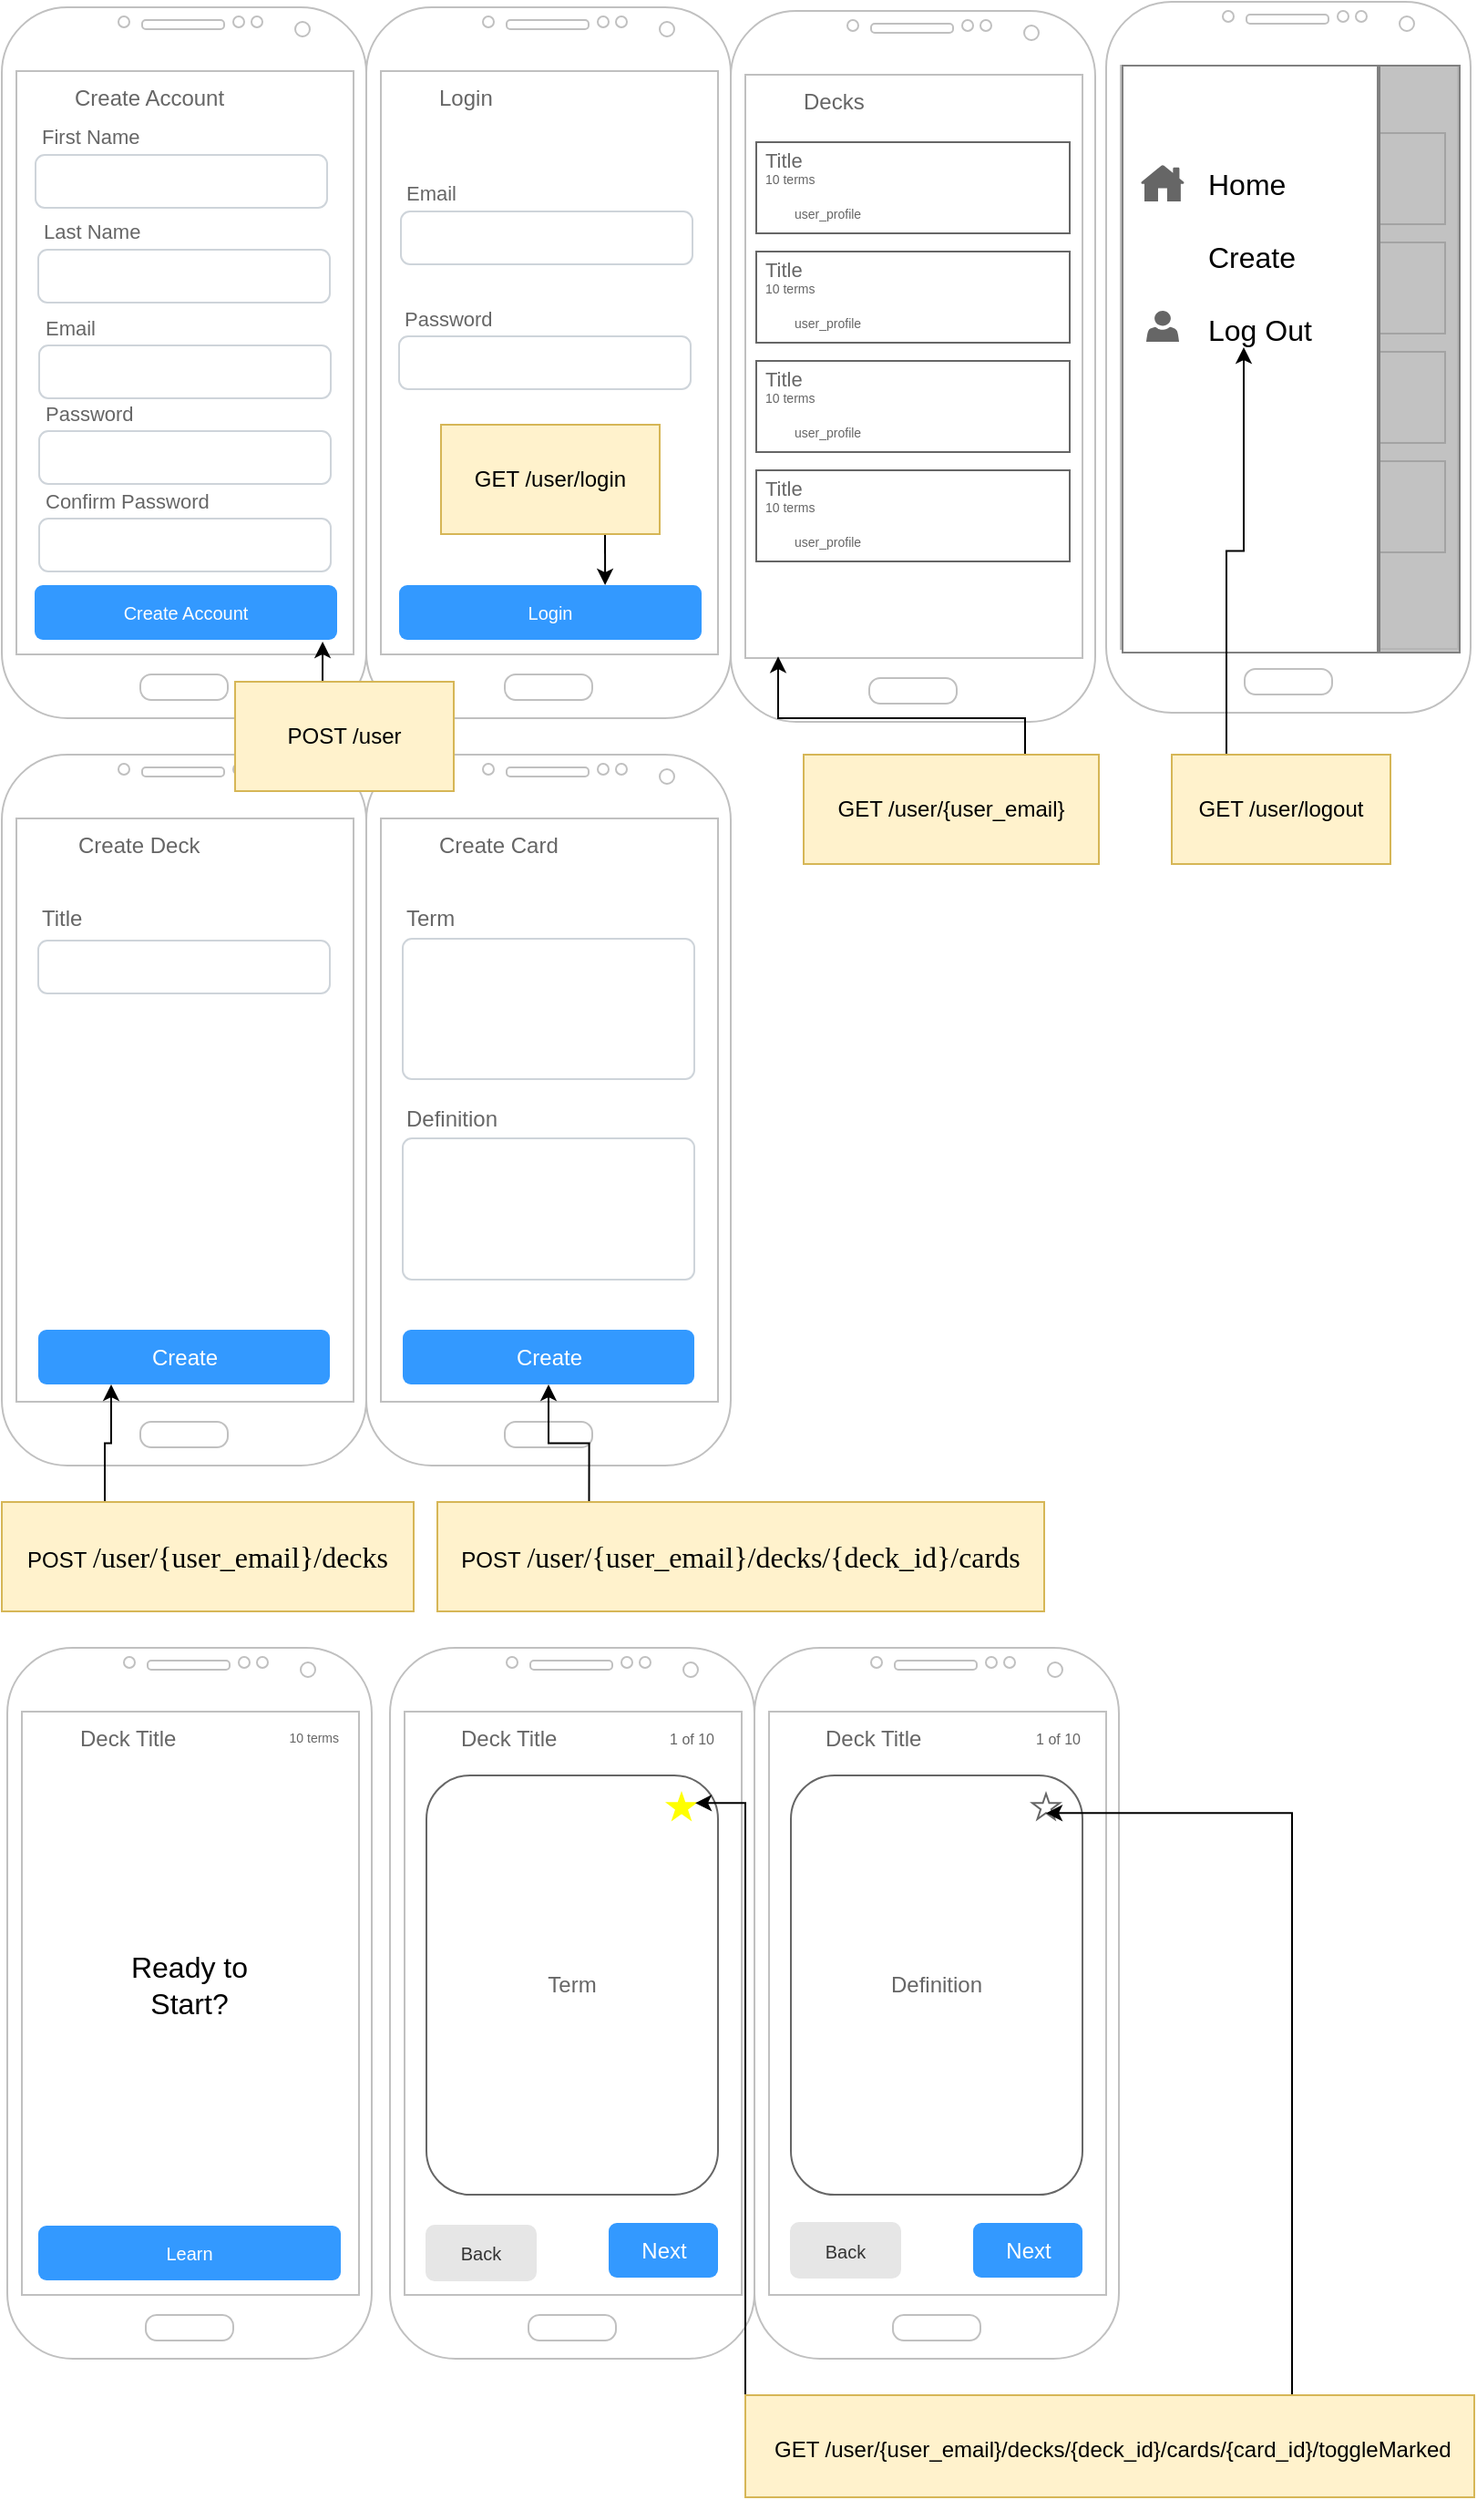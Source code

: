 <mxfile version="12.8.5" type="device"><diagram id="OuZwKVJ5w1KqIGI9nwfH" name="Page-1"><mxGraphModel dx="1572" dy="982" grid="1" gridSize="10" guides="1" tooltips="1" connect="1" arrows="1" fold="1" page="1" pageScale="1" pageWidth="850" pageHeight="1100" math="0" shadow="0"><root><mxCell id="0"/><mxCell id="1" parent="0"/><mxCell id="SP1t6GCTGv0GeeIMAKuO-4" value="" style="verticalLabelPosition=bottom;verticalAlign=top;html=1;shadow=0;dashed=0;strokeWidth=1;shape=mxgraph.android.phone2;strokeColor=#c0c0c0;" parent="1" vertex="1"><mxGeometry x="408" y="12" width="200" height="390" as="geometry"/></mxCell><mxCell id="SP1t6GCTGv0GeeIMAKuO-5" value="" style="verticalLabelPosition=bottom;verticalAlign=top;html=1;shadow=0;dashed=0;strokeWidth=1;shape=mxgraph.android.phone2;strokeColor=#c0c0c0;" parent="1" vertex="1"><mxGeometry x="11" y="910" width="200" height="390" as="geometry"/></mxCell><mxCell id="SP1t6GCTGv0GeeIMAKuO-6" value="" style="verticalLabelPosition=bottom;verticalAlign=top;html=1;shadow=0;dashed=0;strokeWidth=1;shape=mxgraph.android.phone2;strokeColor=#c0c0c0;" parent="1" vertex="1"><mxGeometry x="221" y="910" width="200" height="390" as="geometry"/></mxCell><mxCell id="SP1t6GCTGv0GeeIMAKuO-26" value="" style="rounded=0;whiteSpace=wrap;html=1;fillColor=#FFFFFF;fontSize=8;fontColor=#666666;align=left;strokeColor=#666666;" parent="1" vertex="1"><mxGeometry x="422" y="84" width="172" height="50" as="geometry"/></mxCell><mxCell id="SP1t6GCTGv0GeeIMAKuO-27" value="Title" style="text;html=1;strokeColor=none;fillColor=none;align=left;verticalAlign=middle;whiteSpace=wrap;rounded=0;fontSize=11;fontColor=#666666;" parent="1" vertex="1"><mxGeometry x="425" y="84" width="40" height="20" as="geometry"/></mxCell><mxCell id="SP1t6GCTGv0GeeIMAKuO-28" value="10 terms" style="text;html=1;strokeColor=none;fillColor=none;align=left;verticalAlign=middle;whiteSpace=wrap;rounded=0;fontSize=7;fontColor=#666666;" parent="1" vertex="1"><mxGeometry x="425" y="95" width="40" height="20" as="geometry"/></mxCell><mxCell id="SP1t6GCTGv0GeeIMAKuO-29" value="" style="shape=image;html=1;verticalAlign=top;verticalLabelPosition=bottom;labelBackgroundColor=#ffffff;imageAspect=0;aspect=fixed;image=https://cdn3.iconfinder.com/data/icons/google-material-design-icons/48/ic_account_circle_48px-128.png;strokeColor=#666666;fillColor=#FFFFFF;fontSize=7;fontColor=#666666;align=left;" parent="1" vertex="1"><mxGeometry x="427" y="118" width="12" height="12" as="geometry"/></mxCell><mxCell id="SP1t6GCTGv0GeeIMAKuO-30" value="user_profile" style="text;html=1;strokeColor=none;fillColor=none;align=left;verticalAlign=middle;whiteSpace=wrap;rounded=0;fontSize=7;fontColor=#666666;" parent="1" vertex="1"><mxGeometry x="441" y="114" width="40" height="20" as="geometry"/></mxCell><mxCell id="SP1t6GCTGv0GeeIMAKuO-31" value="" style="rounded=0;whiteSpace=wrap;html=1;fillColor=#FFFFFF;fontSize=8;fontColor=#666666;align=left;strokeColor=#666666;" parent="1" vertex="1"><mxGeometry x="422" y="144" width="172" height="50" as="geometry"/></mxCell><mxCell id="SP1t6GCTGv0GeeIMAKuO-32" value="Title" style="text;html=1;strokeColor=none;fillColor=none;align=left;verticalAlign=middle;whiteSpace=wrap;rounded=0;fontSize=11;fontColor=#666666;" parent="1" vertex="1"><mxGeometry x="425" y="144" width="40" height="20" as="geometry"/></mxCell><mxCell id="SP1t6GCTGv0GeeIMAKuO-33" value="10 terms" style="text;html=1;strokeColor=none;fillColor=none;align=left;verticalAlign=middle;whiteSpace=wrap;rounded=0;fontSize=7;fontColor=#666666;" parent="1" vertex="1"><mxGeometry x="425" y="155" width="40" height="20" as="geometry"/></mxCell><mxCell id="SP1t6GCTGv0GeeIMAKuO-34" value="" style="shape=image;html=1;verticalAlign=top;verticalLabelPosition=bottom;labelBackgroundColor=#ffffff;imageAspect=0;aspect=fixed;image=https://cdn3.iconfinder.com/data/icons/google-material-design-icons/48/ic_account_circle_48px-128.png;strokeColor=#666666;fillColor=#FFFFFF;fontSize=7;fontColor=#666666;align=left;" parent="1" vertex="1"><mxGeometry x="427" y="178" width="12" height="12" as="geometry"/></mxCell><mxCell id="SP1t6GCTGv0GeeIMAKuO-35" value="user_profile" style="text;html=1;strokeColor=none;fillColor=none;align=left;verticalAlign=middle;whiteSpace=wrap;rounded=0;fontSize=7;fontColor=#666666;" parent="1" vertex="1"><mxGeometry x="441" y="174" width="40" height="20" as="geometry"/></mxCell><mxCell id="SP1t6GCTGv0GeeIMAKuO-36" value="" style="rounded=0;whiteSpace=wrap;html=1;fillColor=#FFFFFF;fontSize=8;fontColor=#666666;align=left;strokeColor=#666666;" parent="1" vertex="1"><mxGeometry x="422" y="204" width="172" height="50" as="geometry"/></mxCell><mxCell id="SP1t6GCTGv0GeeIMAKuO-37" value="Title" style="text;html=1;strokeColor=none;fillColor=none;align=left;verticalAlign=middle;whiteSpace=wrap;rounded=0;fontSize=11;fontColor=#666666;" parent="1" vertex="1"><mxGeometry x="425" y="204" width="40" height="20" as="geometry"/></mxCell><mxCell id="SP1t6GCTGv0GeeIMAKuO-38" value="10 terms" style="text;html=1;strokeColor=none;fillColor=none;align=left;verticalAlign=middle;whiteSpace=wrap;rounded=0;fontSize=7;fontColor=#666666;" parent="1" vertex="1"><mxGeometry x="425" y="215" width="40" height="20" as="geometry"/></mxCell><mxCell id="SP1t6GCTGv0GeeIMAKuO-39" value="" style="shape=image;html=1;verticalAlign=top;verticalLabelPosition=bottom;labelBackgroundColor=#ffffff;imageAspect=0;aspect=fixed;image=https://cdn3.iconfinder.com/data/icons/google-material-design-icons/48/ic_account_circle_48px-128.png;strokeColor=#666666;fillColor=#FFFFFF;fontSize=7;fontColor=#666666;align=left;" parent="1" vertex="1"><mxGeometry x="427" y="238" width="12" height="12" as="geometry"/></mxCell><mxCell id="SP1t6GCTGv0GeeIMAKuO-40" value="user_profile" style="text;html=1;strokeColor=none;fillColor=none;align=left;verticalAlign=middle;whiteSpace=wrap;rounded=0;fontSize=7;fontColor=#666666;" parent="1" vertex="1"><mxGeometry x="441" y="234" width="40" height="20" as="geometry"/></mxCell><mxCell id="SP1t6GCTGv0GeeIMAKuO-41" value="" style="rounded=0;whiteSpace=wrap;html=1;fillColor=#FFFFFF;fontSize=8;fontColor=#666666;align=left;strokeColor=#666666;" parent="1" vertex="1"><mxGeometry x="422" y="264" width="172" height="50" as="geometry"/></mxCell><mxCell id="SP1t6GCTGv0GeeIMAKuO-42" value="Title" style="text;html=1;strokeColor=none;fillColor=none;align=left;verticalAlign=middle;whiteSpace=wrap;rounded=0;fontSize=11;fontColor=#666666;" parent="1" vertex="1"><mxGeometry x="425" y="264" width="40" height="20" as="geometry"/></mxCell><mxCell id="SP1t6GCTGv0GeeIMAKuO-43" value="10 terms" style="text;html=1;strokeColor=none;fillColor=none;align=left;verticalAlign=middle;whiteSpace=wrap;rounded=0;fontSize=7;fontColor=#666666;" parent="1" vertex="1"><mxGeometry x="425" y="275" width="40" height="20" as="geometry"/></mxCell><mxCell id="SP1t6GCTGv0GeeIMAKuO-44" value="" style="shape=image;html=1;verticalAlign=top;verticalLabelPosition=bottom;labelBackgroundColor=#ffffff;imageAspect=0;aspect=fixed;image=https://cdn3.iconfinder.com/data/icons/google-material-design-icons/48/ic_account_circle_48px-128.png;strokeColor=#666666;fillColor=#FFFFFF;fontSize=7;fontColor=#666666;align=left;" parent="1" vertex="1"><mxGeometry x="427" y="298" width="12" height="12" as="geometry"/></mxCell><mxCell id="SP1t6GCTGv0GeeIMAKuO-45" value="user_profile" style="text;html=1;strokeColor=none;fillColor=none;align=left;verticalAlign=middle;whiteSpace=wrap;rounded=0;fontSize=7;fontColor=#666666;" parent="1" vertex="1"><mxGeometry x="441" y="294" width="40" height="20" as="geometry"/></mxCell><mxCell id="SP1t6GCTGv0GeeIMAKuO-47" value="10 terms" style="text;html=1;strokeColor=none;fillColor=none;align=right;verticalAlign=middle;whiteSpace=wrap;rounded=0;fontSize=7;fontColor=#666666;" parent="1" vertex="1"><mxGeometry x="110.5" y="950" width="83.5" height="20" as="geometry"/></mxCell><mxCell id="SP1t6GCTGv0GeeIMAKuO-48" value="Learn" style="rounded=1;html=1;shadow=0;dashed=0;whiteSpace=wrap;fontSize=10;fillColor=#3399FF;align=center;strokeColor=none;fontColor=#ffffff;gradientColor=none;" parent="1" vertex="1"><mxGeometry x="28" y="1227" width="166" height="30" as="geometry"/></mxCell><mxCell id="SP1t6GCTGv0GeeIMAKuO-49" value="" style="rounded=1;whiteSpace=wrap;html=1;strokeColor=#666666;fillColor=#FFFFFF;fontSize=12;fontColor=#666666;align=center;" parent="1" vertex="1"><mxGeometry x="241" y="980" width="160" height="230" as="geometry"/></mxCell><mxCell id="SP1t6GCTGv0GeeIMAKuO-50" value="" style="verticalLabelPosition=bottom;verticalAlign=top;html=1;shape=mxgraph.basic.star;strokeColor=#FFFF00;fillColor=#FFFF00;fontSize=12;fontColor=#666666;align=center;" parent="1" vertex="1"><mxGeometry x="373.5" y="990" width="15" height="14" as="geometry"/></mxCell><mxCell id="SP1t6GCTGv0GeeIMAKuO-51" value="Term" style="text;html=1;strokeColor=none;fillColor=none;align=center;verticalAlign=middle;whiteSpace=wrap;rounded=0;fontSize=12;fontColor=#666666;" parent="1" vertex="1"><mxGeometry x="301" y="1085" width="40" height="20" as="geometry"/></mxCell><mxCell id="SP1t6GCTGv0GeeIMAKuO-59" value="" style="verticalLabelPosition=bottom;verticalAlign=top;html=1;shadow=0;dashed=0;strokeWidth=1;shape=mxgraph.android.phone2;strokeColor=#c0c0c0;" parent="1" vertex="1"><mxGeometry x="421" y="910" width="200" height="390" as="geometry"/></mxCell><mxCell id="SP1t6GCTGv0GeeIMAKuO-64" value="" style="rounded=1;whiteSpace=wrap;html=1;strokeColor=#666666;fillColor=#FFFFFF;fontSize=12;fontColor=#666666;align=center;" parent="1" vertex="1"><mxGeometry x="441" y="980" width="160" height="230" as="geometry"/></mxCell><mxCell id="SP1t6GCTGv0GeeIMAKuO-65" value="" style="verticalLabelPosition=bottom;verticalAlign=top;html=1;shape=mxgraph.basic.star;strokeColor=#666666;fillColor=#FFFFFF;fontSize=12;fontColor=#666666;align=center;" parent="1" vertex="1"><mxGeometry x="573.5" y="990" width="15" height="14" as="geometry"/></mxCell><mxCell id="SP1t6GCTGv0GeeIMAKuO-66" value="Definition" style="text;html=1;strokeColor=none;fillColor=none;align=center;verticalAlign=middle;whiteSpace=wrap;rounded=0;fontSize=12;fontColor=#666666;" parent="1" vertex="1"><mxGeometry x="501" y="1085" width="40" height="20" as="geometry"/></mxCell><mxCell id="BT5FRDR0MFuyT3smgkNW-2" value="Back" style="rounded=1;html=1;shadow=0;dashed=0;whiteSpace=wrap;fontSize=10;fillColor=#E6E6E6;align=center;strokeColor=#E6E6E6;fontColor=#333333;" parent="1" vertex="1"><mxGeometry x="241" y="1227" width="60" height="30" as="geometry"/></mxCell><mxCell id="BT5FRDR0MFuyT3smgkNW-3" value="Next" style="rounded=1;fillColor=#3399FF;align=center;strokeColor=none;html=1;fontColor=#ffffff;fontSize=12" parent="1" vertex="1"><mxGeometry x="341" y="1225.5" width="60" height="30" as="geometry"/></mxCell><mxCell id="BT5FRDR0MFuyT3smgkNW-6" value="Next" style="rounded=1;fillColor=#3399FF;align=center;strokeColor=none;html=1;fontColor=#ffffff;fontSize=12" parent="1" vertex="1"><mxGeometry x="541" y="1225.5" width="60" height="30" as="geometry"/></mxCell><mxCell id="BT5FRDR0MFuyT3smgkNW-7" value="Back" style="rounded=1;html=1;shadow=0;dashed=0;whiteSpace=wrap;fontSize=10;fillColor=#E6E6E6;align=center;strokeColor=#E6E6E6;fontColor=#333333;" parent="1" vertex="1"><mxGeometry x="441" y="1225.5" width="60" height="30" as="geometry"/></mxCell><mxCell id="BT5FRDR0MFuyT3smgkNW-100" value="1 of 10" style="text;html=1;strokeColor=none;fillColor=none;align=right;verticalAlign=middle;whiteSpace=wrap;rounded=0;fontSize=8;fontColor=#666666;" parent="1" vertex="1"><mxGeometry x="338" y="950" width="63" height="20" as="geometry"/></mxCell><mxCell id="BT5FRDR0MFuyT3smgkNW-102" value="1 of 10" style="text;html=1;strokeColor=none;fillColor=none;align=right;verticalAlign=middle;whiteSpace=wrap;rounded=0;fontSize=8;fontColor=#666666;" parent="1" vertex="1"><mxGeometry x="539" y="950" width="63" height="20" as="geometry"/></mxCell><mxCell id="BT5FRDR0MFuyT3smgkNW-110" value="" style="verticalLabelPosition=bottom;verticalAlign=top;html=1;shadow=0;dashed=0;strokeWidth=1;shape=mxgraph.android.phone2;strokeColor=#c0c0c0;" parent="1" vertex="1"><mxGeometry x="8" y="420" width="200" height="390" as="geometry"/></mxCell><mxCell id="BT5FRDR0MFuyT3smgkNW-126" value="Create" style="rounded=1;fillColor=#3399FF;align=center;strokeColor=none;html=1;fontColor=#ffffff;fontSize=12" parent="1" vertex="1"><mxGeometry x="28" y="735.5" width="160" height="30" as="geometry"/></mxCell><mxCell id="BT5FRDR0MFuyT3smgkNW-128" value="" style="verticalLabelPosition=bottom;verticalAlign=top;html=1;shadow=0;dashed=0;strokeWidth=1;shape=mxgraph.android.phone2;strokeColor=#c0c0c0;" parent="1" vertex="1"><mxGeometry x="208" y="420" width="200" height="390" as="geometry"/></mxCell><mxCell id="BT5FRDR0MFuyT3smgkNW-133" value="" style="html=1;shadow=0;dashed=0;shape=mxgraph.bootstrap.rrect;rSize=5;strokeColor=#CED4DA;html=1;whiteSpace=wrap;fillColor=#FFFFFF;fontColor=#7D868C;align=left;spacing=15;fontSize=14;" parent="1" vertex="1"><mxGeometry x="228" y="521" width="160" height="77" as="geometry"/></mxCell><mxCell id="BT5FRDR0MFuyT3smgkNW-135" value="Create" style="rounded=1;fillColor=#3399FF;align=center;strokeColor=none;html=1;fontColor=#ffffff;fontSize=12" parent="1" vertex="1"><mxGeometry x="228" y="735.5" width="160" height="30" as="geometry"/></mxCell><mxCell id="BT5FRDR0MFuyT3smgkNW-136" value="Term" style="text;html=1;strokeColor=none;fillColor=none;align=left;verticalAlign=middle;whiteSpace=wrap;rounded=0;fontSize=12;fontColor=#666666;" parent="1" vertex="1"><mxGeometry x="228" y="500" width="112" height="20" as="geometry"/></mxCell><mxCell id="BT5FRDR0MFuyT3smgkNW-138" value="" style="html=1;shadow=0;dashed=0;shape=mxgraph.bootstrap.rrect;rSize=5;strokeColor=#CED4DA;html=1;whiteSpace=wrap;fillColor=#FFFFFF;fontColor=#7D868C;align=left;spacing=15;fontSize=14;" parent="1" vertex="1"><mxGeometry x="228" y="630.5" width="160" height="77.5" as="geometry"/></mxCell><mxCell id="BT5FRDR0MFuyT3smgkNW-139" value="Definition" style="text;html=1;strokeColor=none;fillColor=none;align=left;verticalAlign=middle;whiteSpace=wrap;rounded=0;fontSize=12;fontColor=#666666;" parent="1" vertex="1"><mxGeometry x="228" y="610" width="112" height="20" as="geometry"/></mxCell><mxCell id="BT5FRDR0MFuyT3smgkNW-183" value="Decks" style="text;html=1;strokeColor=none;fillColor=none;align=left;verticalAlign=middle;whiteSpace=wrap;rounded=0;fontSize=12;fontColor=#666666;" parent="1" vertex="1"><mxGeometry x="446" y="52" width="83" height="20" as="geometry"/></mxCell><mxCell id="BT5FRDR0MFuyT3smgkNW-184" value="Ready to Start?" style="text;html=1;strokeColor=none;fillColor=none;align=center;verticalAlign=middle;whiteSpace=wrap;rounded=0;fontSize=16;" parent="1" vertex="1"><mxGeometry x="61" y="1060" width="100" height="70" as="geometry"/></mxCell><mxCell id="BT5FRDR0MFuyT3smgkNW-186" value="" style="shape=image;html=1;verticalAlign=top;verticalLabelPosition=bottom;labelBackgroundColor=#ffffff;imageAspect=0;aspect=fixed;image=https://cdn4.iconfinder.com/data/icons/wirecons-free-vector-icons/32/menu-alt-128.png;strokeColor=#808080;fillColor=none;gradientColor=none;fontSize=16;align=right;" parent="1" vertex="1"><mxGeometry x="422" y="52" width="20" height="20" as="geometry"/></mxCell><mxCell id="BT5FRDR0MFuyT3smgkNW-187" value="Deck Title" style="text;html=1;strokeColor=none;fillColor=none;align=left;verticalAlign=middle;whiteSpace=wrap;rounded=0;fontSize=12;fontColor=#666666;" parent="1" vertex="1"><mxGeometry x="49" y="950" width="83" height="20" as="geometry"/></mxCell><mxCell id="BT5FRDR0MFuyT3smgkNW-188" value="" style="shape=image;html=1;verticalAlign=top;verticalLabelPosition=bottom;labelBackgroundColor=#ffffff;imageAspect=0;aspect=fixed;image=https://cdn4.iconfinder.com/data/icons/wirecons-free-vector-icons/32/menu-alt-128.png;strokeColor=#808080;fillColor=none;gradientColor=none;fontSize=16;align=right;" parent="1" vertex="1"><mxGeometry x="25" y="950" width="20" height="20" as="geometry"/></mxCell><mxCell id="BT5FRDR0MFuyT3smgkNW-189" value="Deck Title" style="text;html=1;strokeColor=none;fillColor=none;align=left;verticalAlign=middle;whiteSpace=wrap;rounded=0;fontSize=12;fontColor=#666666;" parent="1" vertex="1"><mxGeometry x="258" y="950" width="83" height="20" as="geometry"/></mxCell><mxCell id="BT5FRDR0MFuyT3smgkNW-190" value="" style="shape=image;html=1;verticalAlign=top;verticalLabelPosition=bottom;labelBackgroundColor=#ffffff;imageAspect=0;aspect=fixed;image=https://cdn4.iconfinder.com/data/icons/wirecons-free-vector-icons/32/menu-alt-128.png;strokeColor=#808080;fillColor=none;gradientColor=none;fontSize=16;align=right;" parent="1" vertex="1"><mxGeometry x="234" y="950" width="20" height="20" as="geometry"/></mxCell><mxCell id="BT5FRDR0MFuyT3smgkNW-191" value="Deck Title" style="text;html=1;strokeColor=none;fillColor=none;align=left;verticalAlign=middle;whiteSpace=wrap;rounded=0;fontSize=12;fontColor=#666666;" parent="1" vertex="1"><mxGeometry x="458" y="950" width="83" height="20" as="geometry"/></mxCell><mxCell id="BT5FRDR0MFuyT3smgkNW-192" value="" style="shape=image;html=1;verticalAlign=top;verticalLabelPosition=bottom;labelBackgroundColor=#ffffff;imageAspect=0;aspect=fixed;image=https://cdn4.iconfinder.com/data/icons/wirecons-free-vector-icons/32/menu-alt-128.png;strokeColor=#808080;fillColor=none;gradientColor=none;fontSize=16;align=right;" parent="1" vertex="1"><mxGeometry x="434" y="950" width="20" height="20" as="geometry"/></mxCell><mxCell id="BT5FRDR0MFuyT3smgkNW-193" value="Create Deck" style="text;html=1;strokeColor=none;fillColor=none;align=left;verticalAlign=middle;whiteSpace=wrap;rounded=0;fontSize=12;fontColor=#666666;" parent="1" vertex="1"><mxGeometry x="48" y="460" width="83" height="20" as="geometry"/></mxCell><mxCell id="BT5FRDR0MFuyT3smgkNW-194" value="" style="shape=image;html=1;verticalAlign=top;verticalLabelPosition=bottom;labelBackgroundColor=#ffffff;imageAspect=0;aspect=fixed;image=https://cdn4.iconfinder.com/data/icons/wirecons-free-vector-icons/32/menu-alt-128.png;strokeColor=#808080;fillColor=none;gradientColor=none;fontSize=16;align=right;" parent="1" vertex="1"><mxGeometry x="24" y="460" width="20" height="20" as="geometry"/></mxCell><mxCell id="BT5FRDR0MFuyT3smgkNW-195" value="Create Card" style="text;html=1;strokeColor=none;fillColor=none;align=left;verticalAlign=middle;whiteSpace=wrap;rounded=0;fontSize=12;fontColor=#666666;" parent="1" vertex="1"><mxGeometry x="245.5" y="460" width="83" height="20" as="geometry"/></mxCell><mxCell id="BT5FRDR0MFuyT3smgkNW-196" value="" style="shape=image;html=1;verticalAlign=top;verticalLabelPosition=bottom;labelBackgroundColor=#ffffff;imageAspect=0;aspect=fixed;image=https://cdn4.iconfinder.com/data/icons/wirecons-free-vector-icons/32/menu-alt-128.png;strokeColor=#808080;fillColor=none;gradientColor=none;fontSize=16;align=right;" parent="1" vertex="1"><mxGeometry x="221.5" y="460" width="20" height="20" as="geometry"/></mxCell><mxCell id="BT5FRDR0MFuyT3smgkNW-197" value="" style="verticalLabelPosition=bottom;verticalAlign=top;html=1;shadow=0;dashed=0;strokeWidth=1;shape=mxgraph.android.phone2;strokeColor=#c0c0c0;" parent="1" vertex="1"><mxGeometry x="614" y="7" width="200" height="390" as="geometry"/></mxCell><mxCell id="BT5FRDR0MFuyT3smgkNW-198" value="" style="rounded=0;whiteSpace=wrap;html=1;fillColor=#FFFFFF;fontSize=8;fontColor=#666666;align=left;strokeColor=#666666;" parent="1" vertex="1"><mxGeometry x="628" y="79" width="172" height="50" as="geometry"/></mxCell><mxCell id="BT5FRDR0MFuyT3smgkNW-199" value="Title" style="text;html=1;strokeColor=none;fillColor=none;align=left;verticalAlign=middle;whiteSpace=wrap;rounded=0;fontSize=11;fontColor=#666666;" parent="1" vertex="1"><mxGeometry x="636" y="79" width="40" height="20" as="geometry"/></mxCell><mxCell id="BT5FRDR0MFuyT3smgkNW-200" value="10 terms" style="text;html=1;strokeColor=none;fillColor=none;align=left;verticalAlign=middle;whiteSpace=wrap;rounded=0;fontSize=7;fontColor=#666666;" parent="1" vertex="1"><mxGeometry x="636" y="90" width="40" height="20" as="geometry"/></mxCell><mxCell id="BT5FRDR0MFuyT3smgkNW-201" value="" style="shape=image;html=1;verticalAlign=top;verticalLabelPosition=bottom;labelBackgroundColor=#ffffff;imageAspect=0;aspect=fixed;image=https://cdn3.iconfinder.com/data/icons/google-material-design-icons/48/ic_account_circle_48px-128.png;strokeColor=#666666;fillColor=#FFFFFF;fontSize=7;fontColor=#666666;align=left;" parent="1" vertex="1"><mxGeometry x="638" y="113" width="12" height="12" as="geometry"/></mxCell><mxCell id="BT5FRDR0MFuyT3smgkNW-202" value="user_profile" style="text;html=1;strokeColor=none;fillColor=none;align=left;verticalAlign=middle;whiteSpace=wrap;rounded=0;fontSize=7;fontColor=#666666;" parent="1" vertex="1"><mxGeometry x="652" y="109" width="40" height="20" as="geometry"/></mxCell><mxCell id="BT5FRDR0MFuyT3smgkNW-203" value="" style="rounded=0;whiteSpace=wrap;html=1;fillColor=#FFFFFF;fontSize=8;fontColor=#666666;align=left;strokeColor=#666666;" parent="1" vertex="1"><mxGeometry x="628" y="139" width="172" height="50" as="geometry"/></mxCell><mxCell id="BT5FRDR0MFuyT3smgkNW-204" value="Title" style="text;html=1;strokeColor=none;fillColor=none;align=left;verticalAlign=middle;whiteSpace=wrap;rounded=0;fontSize=11;fontColor=#666666;" parent="1" vertex="1"><mxGeometry x="636" y="139" width="40" height="20" as="geometry"/></mxCell><mxCell id="BT5FRDR0MFuyT3smgkNW-205" value="10 terms" style="text;html=1;strokeColor=none;fillColor=none;align=left;verticalAlign=middle;whiteSpace=wrap;rounded=0;fontSize=7;fontColor=#666666;" parent="1" vertex="1"><mxGeometry x="636" y="150" width="40" height="20" as="geometry"/></mxCell><mxCell id="BT5FRDR0MFuyT3smgkNW-206" value="" style="shape=image;html=1;verticalAlign=top;verticalLabelPosition=bottom;labelBackgroundColor=#ffffff;imageAspect=0;aspect=fixed;image=https://cdn3.iconfinder.com/data/icons/google-material-design-icons/48/ic_account_circle_48px-128.png;strokeColor=#666666;fillColor=#FFFFFF;fontSize=7;fontColor=#666666;align=left;" parent="1" vertex="1"><mxGeometry x="638" y="173" width="12" height="12" as="geometry"/></mxCell><mxCell id="BT5FRDR0MFuyT3smgkNW-207" value="user_profile" style="text;html=1;strokeColor=none;fillColor=none;align=left;verticalAlign=middle;whiteSpace=wrap;rounded=0;fontSize=7;fontColor=#666666;" parent="1" vertex="1"><mxGeometry x="652" y="169" width="40" height="20" as="geometry"/></mxCell><mxCell id="BT5FRDR0MFuyT3smgkNW-208" value="" style="rounded=0;whiteSpace=wrap;html=1;fillColor=#FFFFFF;fontSize=8;fontColor=#666666;align=left;strokeColor=#666666;" parent="1" vertex="1"><mxGeometry x="628" y="199" width="172" height="50" as="geometry"/></mxCell><mxCell id="BT5FRDR0MFuyT3smgkNW-209" value="Title" style="text;html=1;strokeColor=none;fillColor=none;align=left;verticalAlign=middle;whiteSpace=wrap;rounded=0;fontSize=11;fontColor=#666666;" parent="1" vertex="1"><mxGeometry x="631" y="199" width="40" height="20" as="geometry"/></mxCell><mxCell id="BT5FRDR0MFuyT3smgkNW-210" value="10 terms" style="text;html=1;strokeColor=none;fillColor=none;align=left;verticalAlign=middle;whiteSpace=wrap;rounded=0;fontSize=7;fontColor=#666666;" parent="1" vertex="1"><mxGeometry x="631" y="210" width="40" height="20" as="geometry"/></mxCell><mxCell id="BT5FRDR0MFuyT3smgkNW-211" value="" style="shape=image;html=1;verticalAlign=top;verticalLabelPosition=bottom;labelBackgroundColor=#ffffff;imageAspect=0;aspect=fixed;image=https://cdn3.iconfinder.com/data/icons/google-material-design-icons/48/ic_account_circle_48px-128.png;strokeColor=#666666;fillColor=#FFFFFF;fontSize=7;fontColor=#666666;align=left;" parent="1" vertex="1"><mxGeometry x="633" y="233" width="12" height="12" as="geometry"/></mxCell><mxCell id="BT5FRDR0MFuyT3smgkNW-212" value="user_profile" style="text;html=1;strokeColor=none;fillColor=none;align=left;verticalAlign=middle;whiteSpace=wrap;rounded=0;fontSize=7;fontColor=#666666;" parent="1" vertex="1"><mxGeometry x="647" y="229" width="40" height="20" as="geometry"/></mxCell><mxCell id="BT5FRDR0MFuyT3smgkNW-213" value="" style="rounded=0;whiteSpace=wrap;html=1;fillColor=#FFFFFF;fontSize=8;fontColor=#666666;align=left;strokeColor=#666666;" parent="1" vertex="1"><mxGeometry x="628" y="259" width="172" height="50" as="geometry"/></mxCell><mxCell id="BT5FRDR0MFuyT3smgkNW-214" value="Title" style="text;html=1;strokeColor=none;fillColor=none;align=left;verticalAlign=middle;whiteSpace=wrap;rounded=0;fontSize=11;fontColor=#666666;" parent="1" vertex="1"><mxGeometry x="631" y="259" width="40" height="20" as="geometry"/></mxCell><mxCell id="BT5FRDR0MFuyT3smgkNW-215" value="10 terms" style="text;html=1;strokeColor=none;fillColor=none;align=left;verticalAlign=middle;whiteSpace=wrap;rounded=0;fontSize=7;fontColor=#666666;" parent="1" vertex="1"><mxGeometry x="631" y="270" width="40" height="20" as="geometry"/></mxCell><mxCell id="BT5FRDR0MFuyT3smgkNW-216" value="" style="shape=image;html=1;verticalAlign=top;verticalLabelPosition=bottom;labelBackgroundColor=#ffffff;imageAspect=0;aspect=fixed;image=https://cdn3.iconfinder.com/data/icons/google-material-design-icons/48/ic_account_circle_48px-128.png;strokeColor=#666666;fillColor=#FFFFFF;fontSize=7;fontColor=#666666;align=left;" parent="1" vertex="1"><mxGeometry x="633" y="293" width="12" height="12" as="geometry"/></mxCell><mxCell id="BT5FRDR0MFuyT3smgkNW-217" value="user_profile" style="text;html=1;strokeColor=none;fillColor=none;align=left;verticalAlign=middle;whiteSpace=wrap;rounded=0;fontSize=7;fontColor=#666666;" parent="1" vertex="1"><mxGeometry x="647" y="289" width="40" height="20" as="geometry"/></mxCell><mxCell id="BT5FRDR0MFuyT3smgkNW-218" value="Deck Title" style="text;html=1;strokeColor=none;fillColor=none;align=left;verticalAlign=middle;whiteSpace=wrap;rounded=0;fontSize=12;fontColor=#666666;" parent="1" vertex="1"><mxGeometry x="652" y="47" width="83" height="20" as="geometry"/></mxCell><mxCell id="BT5FRDR0MFuyT3smgkNW-219" value="" style="shape=image;html=1;verticalAlign=top;verticalLabelPosition=bottom;labelBackgroundColor=#ffffff;imageAspect=0;aspect=fixed;image=https://cdn4.iconfinder.com/data/icons/wirecons-free-vector-icons/32/menu-alt-128.png;strokeColor=#808080;fillColor=none;gradientColor=none;fontSize=16;align=right;" parent="1" vertex="1"><mxGeometry x="628" y="47" width="20" height="20" as="geometry"/></mxCell><mxCell id="BT5FRDR0MFuyT3smgkNW-220" value="" style="rounded=0;whiteSpace=wrap;html=1;strokeColor=#808080;fillColor=#ffffff;gradientColor=none;fontSize=16;align=right;" parent="1" vertex="1"><mxGeometry x="623" y="42" width="140" height="322" as="geometry"/></mxCell><mxCell id="BT5FRDR0MFuyT3smgkNW-221" value="" style="pointerEvents=1;shadow=0;dashed=0;html=1;strokeColor=none;labelPosition=center;verticalLabelPosition=bottom;verticalAlign=top;outlineConnect=0;align=center;shape=mxgraph.office.concepts.home;fillColor=#666666;fontColor=#808080;" parent="1" vertex="1"><mxGeometry x="633" y="96.5" width="24" height="20" as="geometry"/></mxCell><mxCell id="BT5FRDR0MFuyT3smgkNW-222" value="Home" style="text;html=1;strokeColor=none;fillColor=none;align=left;verticalAlign=middle;whiteSpace=wrap;rounded=0;fontSize=16;" parent="1" vertex="1"><mxGeometry x="668" y="96.5" width="86" height="20" as="geometry"/></mxCell><mxCell id="BT5FRDR0MFuyT3smgkNW-223" value="Create" style="text;html=1;strokeColor=none;fillColor=none;align=left;verticalAlign=middle;whiteSpace=wrap;rounded=0;fontSize=16;" parent="1" vertex="1"><mxGeometry x="668" y="136.5" width="86" height="20" as="geometry"/></mxCell><mxCell id="BT5FRDR0MFuyT3smgkNW-224" value="Log Out" style="text;html=1;strokeColor=none;fillColor=none;align=left;verticalAlign=middle;whiteSpace=wrap;rounded=0;fontSize=16;" parent="1" vertex="1"><mxGeometry x="668" y="176.5" width="86" height="20" as="geometry"/></mxCell><mxCell id="BT5FRDR0MFuyT3smgkNW-225" value="" style="shape=image;html=1;verticalAlign=top;verticalLabelPosition=bottom;labelBackgroundColor=#ffffff;imageAspect=0;aspect=fixed;image=https://cdn2.iconfinder.com/data/icons/flat-ui-icons-24-px/24/new-24-128.png;fontColor=#666666;imageBackground=none;imageBorder=none;fillOpacity=100;" parent="1" vertex="1"><mxGeometry x="634" y="136.5" width="22" height="22" as="geometry"/></mxCell><mxCell id="BT5FRDR0MFuyT3smgkNW-226" value="" style="pointerEvents=1;shadow=0;dashed=0;html=1;strokeColor=none;labelPosition=center;verticalLabelPosition=bottom;verticalAlign=top;align=center;fillColor=#666666;shape=mxgraph.mscae.intune.account_portal;fontColor=#808080;" parent="1" vertex="1"><mxGeometry x="636" y="176.5" width="18" height="17" as="geometry"/></mxCell><mxCell id="BT5FRDR0MFuyT3smgkNW-227" value="" style="shape=image;html=1;verticalAlign=top;verticalLabelPosition=bottom;labelBackgroundColor=#ffffff;imageAspect=0;aspect=fixed;image=https://cdn3.iconfinder.com/data/icons/virtual-notebook/16/button_close-128.png;strokeColor=#808080;fillColor=#ffffff;gradientColor=none;fontSize=16;align=right;" parent="1" vertex="1"><mxGeometry x="735" y="46" width="22" height="22" as="geometry"/></mxCell><mxCell id="BT5FRDR0MFuyT3smgkNW-228" value="" style="rounded=0;whiteSpace=wrap;html=1;strokeColor=#808080;fillColor=#B3B3B3;gradientColor=none;fontSize=16;align=right;fillOpacity=80;" parent="1" vertex="1"><mxGeometry x="764" y="42" width="44" height="322" as="geometry"/></mxCell><mxCell id="UdbWeMWbHOjH1SSVC_BW-24" value="" style="verticalLabelPosition=bottom;verticalAlign=top;html=1;shadow=0;dashed=0;strokeWidth=1;shape=mxgraph.android.phone2;strokeColor=#c0c0c0;" parent="1" vertex="1"><mxGeometry x="208" y="10" width="200" height="390" as="geometry"/></mxCell><mxCell id="UdbWeMWbHOjH1SSVC_BW-26" value="Email" style="text;html=1;strokeColor=none;fillColor=none;align=left;verticalAlign=middle;whiteSpace=wrap;rounded=0;fontSize=11;fontColor=#666666;" parent="1" vertex="1"><mxGeometry x="228" y="102" width="40" height="20" as="geometry"/></mxCell><mxCell id="UdbWeMWbHOjH1SSVC_BW-45" value="Login" style="text;html=1;strokeColor=none;fillColor=none;align=left;verticalAlign=middle;whiteSpace=wrap;rounded=0;fontSize=12;fontColor=#666666;" parent="1" vertex="1"><mxGeometry x="246" y="50" width="83" height="20" as="geometry"/></mxCell><mxCell id="UdbWeMWbHOjH1SSVC_BW-46" value="" style="shape=image;html=1;verticalAlign=top;verticalLabelPosition=bottom;labelBackgroundColor=#ffffff;imageAspect=0;aspect=fixed;image=https://cdn4.iconfinder.com/data/icons/wirecons-free-vector-icons/32/menu-alt-128.png;strokeColor=#808080;fillColor=none;gradientColor=none;fontSize=16;align=right;" parent="1" vertex="1"><mxGeometry x="222" y="50" width="20" height="20" as="geometry"/></mxCell><mxCell id="UdbWeMWbHOjH1SSVC_BW-47" value="" style="html=1;shadow=0;dashed=0;shape=mxgraph.bootstrap.rrect;rSize=5;strokeColor=#CED4DA;html=1;whiteSpace=wrap;fillColor=#FFFFFF;fontColor=#7D868C;align=left;spacing=15;fontSize=14;" parent="1" vertex="1"><mxGeometry x="227" y="122" width="160" height="29" as="geometry"/></mxCell><mxCell id="UdbWeMWbHOjH1SSVC_BW-48" value="Password" style="text;html=1;strokeColor=none;fillColor=none;align=left;verticalAlign=middle;whiteSpace=wrap;rounded=0;fontSize=11;fontColor=#666666;" parent="1" vertex="1"><mxGeometry x="227" y="170.5" width="40" height="20" as="geometry"/></mxCell><mxCell id="UdbWeMWbHOjH1SSVC_BW-49" value="" style="html=1;shadow=0;dashed=0;shape=mxgraph.bootstrap.rrect;rSize=5;strokeColor=#CED4DA;html=1;whiteSpace=wrap;fillColor=#FFFFFF;fontColor=#7D868C;align=left;spacing=15;fontSize=14;" parent="1" vertex="1"><mxGeometry x="226" y="190.5" width="160" height="29" as="geometry"/></mxCell><mxCell id="UdbWeMWbHOjH1SSVC_BW-50" value="Login" style="rounded=1;html=1;shadow=0;dashed=0;whiteSpace=wrap;fontSize=10;fillColor=#3399FF;align=center;strokeColor=none;fontColor=#ffffff;gradientColor=none;" parent="1" vertex="1"><mxGeometry x="226" y="327" width="166" height="30" as="geometry"/></mxCell><mxCell id="UdbWeMWbHOjH1SSVC_BW-52" value="" style="verticalLabelPosition=bottom;verticalAlign=top;html=1;shadow=0;dashed=0;strokeWidth=1;shape=mxgraph.android.phone2;strokeColor=#c0c0c0;" parent="1" vertex="1"><mxGeometry x="8" y="10" width="200" height="390" as="geometry"/></mxCell><mxCell id="UdbWeMWbHOjH1SSVC_BW-53" value="Email" style="text;html=1;strokeColor=none;fillColor=none;align=left;verticalAlign=middle;whiteSpace=wrap;rounded=0;fontSize=11;fontColor=#666666;" parent="1" vertex="1"><mxGeometry x="29.5" y="175.5" width="40" height="20" as="geometry"/></mxCell><mxCell id="UdbWeMWbHOjH1SSVC_BW-54" value="Create Account" style="text;html=1;strokeColor=none;fillColor=none;align=left;verticalAlign=middle;whiteSpace=wrap;rounded=0;fontSize=12;fontColor=#666666;" parent="1" vertex="1"><mxGeometry x="46" y="50" width="114" height="20" as="geometry"/></mxCell><mxCell id="UdbWeMWbHOjH1SSVC_BW-55" value="" style="shape=image;html=1;verticalAlign=top;verticalLabelPosition=bottom;labelBackgroundColor=#ffffff;imageAspect=0;aspect=fixed;image=https://cdn4.iconfinder.com/data/icons/wirecons-free-vector-icons/32/menu-alt-128.png;strokeColor=#808080;fillColor=none;gradientColor=none;fontSize=16;align=right;" parent="1" vertex="1"><mxGeometry x="22" y="50" width="20" height="20" as="geometry"/></mxCell><mxCell id="UdbWeMWbHOjH1SSVC_BW-56" value="" style="html=1;shadow=0;dashed=0;shape=mxgraph.bootstrap.rrect;rSize=5;strokeColor=#CED4DA;html=1;whiteSpace=wrap;fillColor=#FFFFFF;fontColor=#7D868C;align=left;spacing=15;fontSize=14;" parent="1" vertex="1"><mxGeometry x="28.5" y="195.5" width="160" height="29" as="geometry"/></mxCell><mxCell id="UdbWeMWbHOjH1SSVC_BW-57" value="Password" style="text;html=1;strokeColor=none;fillColor=none;align=left;verticalAlign=middle;whiteSpace=wrap;rounded=0;fontSize=11;fontColor=#666666;" parent="1" vertex="1"><mxGeometry x="29.5" y="222.5" width="40" height="20" as="geometry"/></mxCell><mxCell id="UdbWeMWbHOjH1SSVC_BW-58" value="" style="html=1;shadow=0;dashed=0;shape=mxgraph.bootstrap.rrect;rSize=5;strokeColor=#CED4DA;html=1;whiteSpace=wrap;fillColor=#FFFFFF;fontColor=#7D868C;align=left;spacing=15;fontSize=14;" parent="1" vertex="1"><mxGeometry x="28.5" y="242.5" width="160" height="29" as="geometry"/></mxCell><mxCell id="UdbWeMWbHOjH1SSVC_BW-59" value="Create Account" style="rounded=1;html=1;shadow=0;dashed=0;whiteSpace=wrap;fontSize=10;fillColor=#3399FF;align=center;strokeColor=none;fontColor=#ffffff;gradientColor=none;" parent="1" vertex="1"><mxGeometry x="26" y="327" width="166" height="30" as="geometry"/></mxCell><mxCell id="UdbWeMWbHOjH1SSVC_BW-60" value="Confirm Password" style="text;html=1;strokeColor=none;fillColor=none;align=left;verticalAlign=middle;whiteSpace=wrap;rounded=0;fontSize=11;fontColor=#666666;" parent="1" vertex="1"><mxGeometry x="29.5" y="270.5" width="106" height="20" as="geometry"/></mxCell><mxCell id="UdbWeMWbHOjH1SSVC_BW-61" value="" style="html=1;shadow=0;dashed=0;shape=mxgraph.bootstrap.rrect;rSize=5;strokeColor=#CED4DA;html=1;whiteSpace=wrap;fillColor=#FFFFFF;fontColor=#7D868C;align=left;spacing=15;fontSize=14;" parent="1" vertex="1"><mxGeometry x="28.5" y="290.5" width="160" height="29" as="geometry"/></mxCell><mxCell id="UdbWeMWbHOjH1SSVC_BW-62" value="First Name" style="text;html=1;strokeColor=none;fillColor=none;align=left;verticalAlign=middle;whiteSpace=wrap;rounded=0;fontSize=11;fontColor=#666666;" parent="1" vertex="1"><mxGeometry x="27.5" y="71" width="102.5" height="20" as="geometry"/></mxCell><mxCell id="UdbWeMWbHOjH1SSVC_BW-63" value="" style="html=1;shadow=0;dashed=0;shape=mxgraph.bootstrap.rrect;rSize=5;strokeColor=#CED4DA;html=1;whiteSpace=wrap;fillColor=#FFFFFF;fontColor=#7D868C;align=left;spacing=15;fontSize=14;" parent="1" vertex="1"><mxGeometry x="26.5" y="91" width="160" height="29" as="geometry"/></mxCell><mxCell id="UdbWeMWbHOjH1SSVC_BW-64" value="Last Name" style="text;html=1;strokeColor=none;fillColor=none;align=left;verticalAlign=middle;whiteSpace=wrap;rounded=0;fontSize=11;fontColor=#666666;" parent="1" vertex="1"><mxGeometry x="29" y="123" width="111" height="20" as="geometry"/></mxCell><mxCell id="UdbWeMWbHOjH1SSVC_BW-65" value="" style="html=1;shadow=0;dashed=0;shape=mxgraph.bootstrap.rrect;rSize=5;strokeColor=#CED4DA;html=1;whiteSpace=wrap;fillColor=#FFFFFF;fontColor=#7D868C;align=left;spacing=15;fontSize=14;" parent="1" vertex="1"><mxGeometry x="28" y="143" width="160" height="29" as="geometry"/></mxCell><mxCell id="UdbWeMWbHOjH1SSVC_BW-69" value="" style="group" parent="1" vertex="1" connectable="0"><mxGeometry x="28" y="500" width="160" height="51" as="geometry"/></mxCell><mxCell id="BT5FRDR0MFuyT3smgkNW-122" value="" style="html=1;shadow=0;dashed=0;shape=mxgraph.bootstrap.rrect;rSize=5;strokeColor=#CED4DA;html=1;whiteSpace=wrap;fillColor=#FFFFFF;fontColor=#7D868C;align=left;spacing=15;fontSize=14;" parent="UdbWeMWbHOjH1SSVC_BW-69" vertex="1"><mxGeometry y="22" width="160" height="29" as="geometry"/></mxCell><mxCell id="BT5FRDR0MFuyT3smgkNW-127" value="Title" style="text;html=1;strokeColor=none;fillColor=none;align=left;verticalAlign=middle;whiteSpace=wrap;rounded=0;fontSize=12;fontColor=#666666;" parent="UdbWeMWbHOjH1SSVC_BW-69" vertex="1"><mxGeometry width="112" height="20" as="geometry"/></mxCell><mxCell id="NjEMPO-5UiZwj0DVVMoZ-3" style="edgeStyle=orthogonalEdgeStyle;rounded=0;orthogonalLoop=1;jettySize=auto;html=1;exitX=0.75;exitY=1;exitDx=0;exitDy=0;entryX=0.681;entryY=0;entryDx=0;entryDy=0;entryPerimeter=0;" edge="1" parent="1" source="NjEMPO-5UiZwj0DVVMoZ-1" target="UdbWeMWbHOjH1SSVC_BW-50"><mxGeometry relative="1" as="geometry"/></mxCell><mxCell id="NjEMPO-5UiZwj0DVVMoZ-1" value="GET /user/login" style="rounded=0;whiteSpace=wrap;html=1;fillColor=#fff2cc;strokeColor=#d6b656;" vertex="1" parent="1"><mxGeometry x="249" y="239" width="120" height="60" as="geometry"/></mxCell><mxCell id="NjEMPO-5UiZwj0DVVMoZ-5" style="edgeStyle=orthogonalEdgeStyle;rounded=0;orthogonalLoop=1;jettySize=auto;html=1;exitX=0.25;exitY=0;exitDx=0;exitDy=0;entryX=0.25;entryY=1;entryDx=0;entryDy=0;" edge="1" parent="1" source="NjEMPO-5UiZwj0DVVMoZ-4" target="BT5FRDR0MFuyT3smgkNW-224"><mxGeometry relative="1" as="geometry"/></mxCell><mxCell id="NjEMPO-5UiZwj0DVVMoZ-4" value="GET /user/logout" style="rounded=0;whiteSpace=wrap;html=1;fillColor=#fff2cc;strokeColor=#d6b656;" vertex="1" parent="1"><mxGeometry x="650" y="420" width="120" height="60" as="geometry"/></mxCell><mxCell id="NjEMPO-5UiZwj0DVVMoZ-7" style="edgeStyle=orthogonalEdgeStyle;rounded=0;orthogonalLoop=1;jettySize=auto;html=1;exitX=0.75;exitY=0;exitDx=0;exitDy=0;entryX=0.13;entryY=0.908;entryDx=0;entryDy=0;entryPerimeter=0;" edge="1" parent="1" source="NjEMPO-5UiZwj0DVVMoZ-6" target="SP1t6GCTGv0GeeIMAKuO-4"><mxGeometry relative="1" as="geometry"/></mxCell><mxCell id="NjEMPO-5UiZwj0DVVMoZ-6" value="GET /user/{user_email}" style="rounded=0;whiteSpace=wrap;html=1;fillColor=#fff2cc;strokeColor=#d6b656;" vertex="1" parent="1"><mxGeometry x="448" y="420" width="162" height="60" as="geometry"/></mxCell><mxCell id="NjEMPO-5UiZwj0DVVMoZ-10" style="edgeStyle=orthogonalEdgeStyle;rounded=0;orthogonalLoop=1;jettySize=auto;html=1;exitX=0.75;exitY=0;exitDx=0;exitDy=0;entryX=0.5;entryY=0.76;entryDx=0;entryDy=0;entryPerimeter=0;" edge="1" parent="1" source="NjEMPO-5UiZwj0DVVMoZ-8" target="SP1t6GCTGv0GeeIMAKuO-65"><mxGeometry relative="1" as="geometry"><Array as="points"><mxPoint x="716" y="1001"/></Array></mxGeometry></mxCell><mxCell id="NjEMPO-5UiZwj0DVVMoZ-11" style="edgeStyle=orthogonalEdgeStyle;rounded=0;orthogonalLoop=1;jettySize=auto;html=1;exitX=0;exitY=0;exitDx=0;exitDy=0;entryX=1;entryY=0.367;entryDx=0;entryDy=0;entryPerimeter=0;" edge="1" parent="1" source="NjEMPO-5UiZwj0DVVMoZ-8" target="SP1t6GCTGv0GeeIMAKuO-50"><mxGeometry relative="1" as="geometry"/></mxCell><mxCell id="NjEMPO-5UiZwj0DVVMoZ-8" value="" style="rounded=0;whiteSpace=wrap;html=1;fillColor=#fff2cc;strokeColor=#d6b656;" vertex="1" parent="1"><mxGeometry x="416" y="1320" width="400" height="56" as="geometry"/></mxCell><mxCell id="NjEMPO-5UiZwj0DVVMoZ-9" value="GET /user/{user_email}/decks/{deck_id}/cards/{card_id}/toggleMarked" style="text;html=1;" vertex="1" parent="1"><mxGeometry x="430" y="1336" width="370" height="30" as="geometry"/></mxCell><mxCell id="NjEMPO-5UiZwj0DVVMoZ-13" style="edgeStyle=orthogonalEdgeStyle;rounded=0;orthogonalLoop=1;jettySize=auto;html=1;exitX=0.25;exitY=0;exitDx=0;exitDy=0;entryX=0.952;entryY=1.033;entryDx=0;entryDy=0;entryPerimeter=0;" edge="1" parent="1" source="NjEMPO-5UiZwj0DVVMoZ-12" target="UdbWeMWbHOjH1SSVC_BW-59"><mxGeometry relative="1" as="geometry"/></mxCell><mxCell id="NjEMPO-5UiZwj0DVVMoZ-12" value="POST /user" style="rounded=0;whiteSpace=wrap;html=1;fillColor=#fff2cc;strokeColor=#d6b656;" vertex="1" parent="1"><mxGeometry x="136" y="380" width="120" height="60" as="geometry"/></mxCell><mxCell id="NjEMPO-5UiZwj0DVVMoZ-15" style="edgeStyle=orthogonalEdgeStyle;rounded=0;orthogonalLoop=1;jettySize=auto;html=1;exitX=0.25;exitY=0;exitDx=0;exitDy=0;entryX=0.25;entryY=1;entryDx=0;entryDy=0;" edge="1" parent="1" source="NjEMPO-5UiZwj0DVVMoZ-14" target="BT5FRDR0MFuyT3smgkNW-126"><mxGeometry relative="1" as="geometry"/></mxCell><mxCell id="NjEMPO-5UiZwj0DVVMoZ-14" value="POST&amp;nbsp;&lt;span style=&quot;font-size: 12pt ; font-family: &amp;#34;calibri&amp;#34;&quot;&gt;/user/{user_email}/decks&lt;/span&gt;&lt;span style=&quot;font-size: medium&quot;&gt;&lt;/span&gt;" style="rounded=0;whiteSpace=wrap;html=1;fillColor=#fff2cc;strokeColor=#d6b656;" vertex="1" parent="1"><mxGeometry x="8" y="830" width="226" height="60" as="geometry"/></mxCell><mxCell id="NjEMPO-5UiZwj0DVVMoZ-17" style="edgeStyle=orthogonalEdgeStyle;rounded=0;orthogonalLoop=1;jettySize=auto;html=1;exitX=0.25;exitY=0;exitDx=0;exitDy=0;" edge="1" parent="1" source="NjEMPO-5UiZwj0DVVMoZ-16" target="BT5FRDR0MFuyT3smgkNW-135"><mxGeometry relative="1" as="geometry"/></mxCell><mxCell id="NjEMPO-5UiZwj0DVVMoZ-16" value="POST&amp;nbsp;&lt;span style=&quot;font-size: 12pt ; font-family: &amp;#34;calibri&amp;#34;&quot;&gt;/user/{user_email}/decks/{deck_id}/cards&lt;/span&gt;&lt;span style=&quot;font-size: medium&quot;&gt;&lt;/span&gt;" style="rounded=0;whiteSpace=wrap;html=1;fillColor=#fff2cc;strokeColor=#d6b656;" vertex="1" parent="1"><mxGeometry x="247" y="830" width="333" height="60" as="geometry"/></mxCell></root></mxGraphModel></diagram></mxfile>